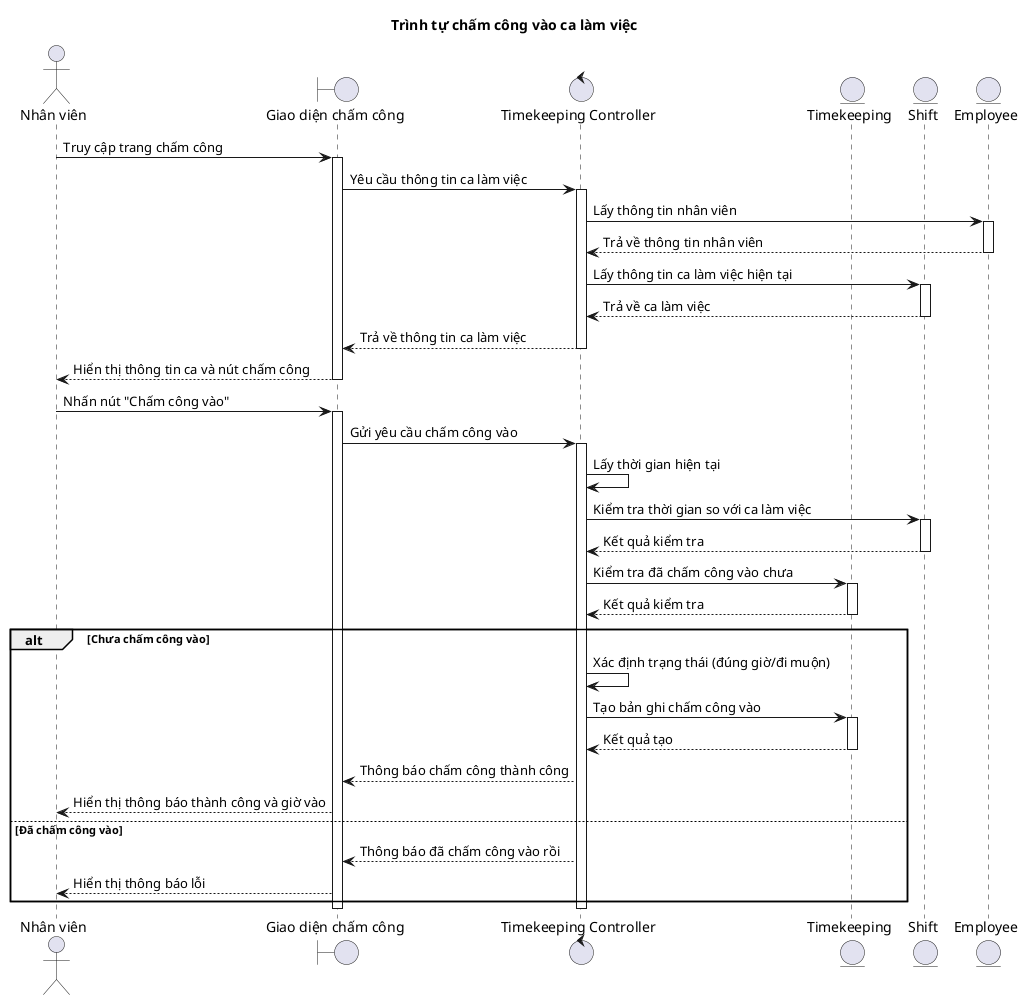 @startuml Chấm công vào ca
title Trình tự chấm công vào ca làm việc

actor "Nhân viên" as Employee
boundary "Giao diện chấm công" as UI
control "Timekeeping Controller" as Controller
entity "Timekeeping" as TimekeepingEntity
entity "Shift" as ShiftEntity
entity "Employee" as EmployeeEntity

Employee -> UI: Truy cập trang chấm công
activate UI

UI -> Controller: Yêu cầu thông tin ca làm việc
activate Controller

Controller -> EmployeeEntity: Lấy thông tin nhân viên
activate EmployeeEntity
EmployeeEntity --> Controller: Trả về thông tin nhân viên
deactivate EmployeeEntity

Controller -> ShiftEntity: Lấy thông tin ca làm việc hiện tại
activate ShiftEntity
ShiftEntity --> Controller: Trả về ca làm việc
deactivate ShiftEntity

Controller --> UI: Trả về thông tin ca làm việc
deactivate Controller

UI --> Employee: Hiển thị thông tin ca và nút chấm công
deactivate UI

Employee -> UI: Nhấn nút "Chấm công vào"
activate UI

UI -> Controller: Gửi yêu cầu chấm công vào
activate Controller

Controller -> Controller: Lấy thời gian hiện tại

Controller -> ShiftEntity: Kiểm tra thời gian so với ca làm việc
activate ShiftEntity
ShiftEntity --> Controller: Kết quả kiểm tra
deactivate ShiftEntity

Controller -> TimekeepingEntity: Kiểm tra đã chấm công vào chưa
activate TimekeepingEntity
TimekeepingEntity --> Controller: Kết quả kiểm tra
deactivate TimekeepingEntity

alt Chưa chấm công vào
    Controller -> Controller: Xác định trạng thái (đúng giờ/đi muộn)
    
    Controller -> TimekeepingEntity: Tạo bản ghi chấm công vào
    activate TimekeepingEntity
    TimekeepingEntity --> Controller: Kết quả tạo
    deactivate TimekeepingEntity
    
    Controller --> UI: Thông báo chấm công thành công
    UI --> Employee: Hiển thị thông báo thành công và giờ vào
    
else Đã chấm công vào
    Controller --> UI: Thông báo đã chấm công vào rồi
    UI --> Employee: Hiển thị thông báo lỗi
end

deactivate Controller
deactivate UI

@enduml 